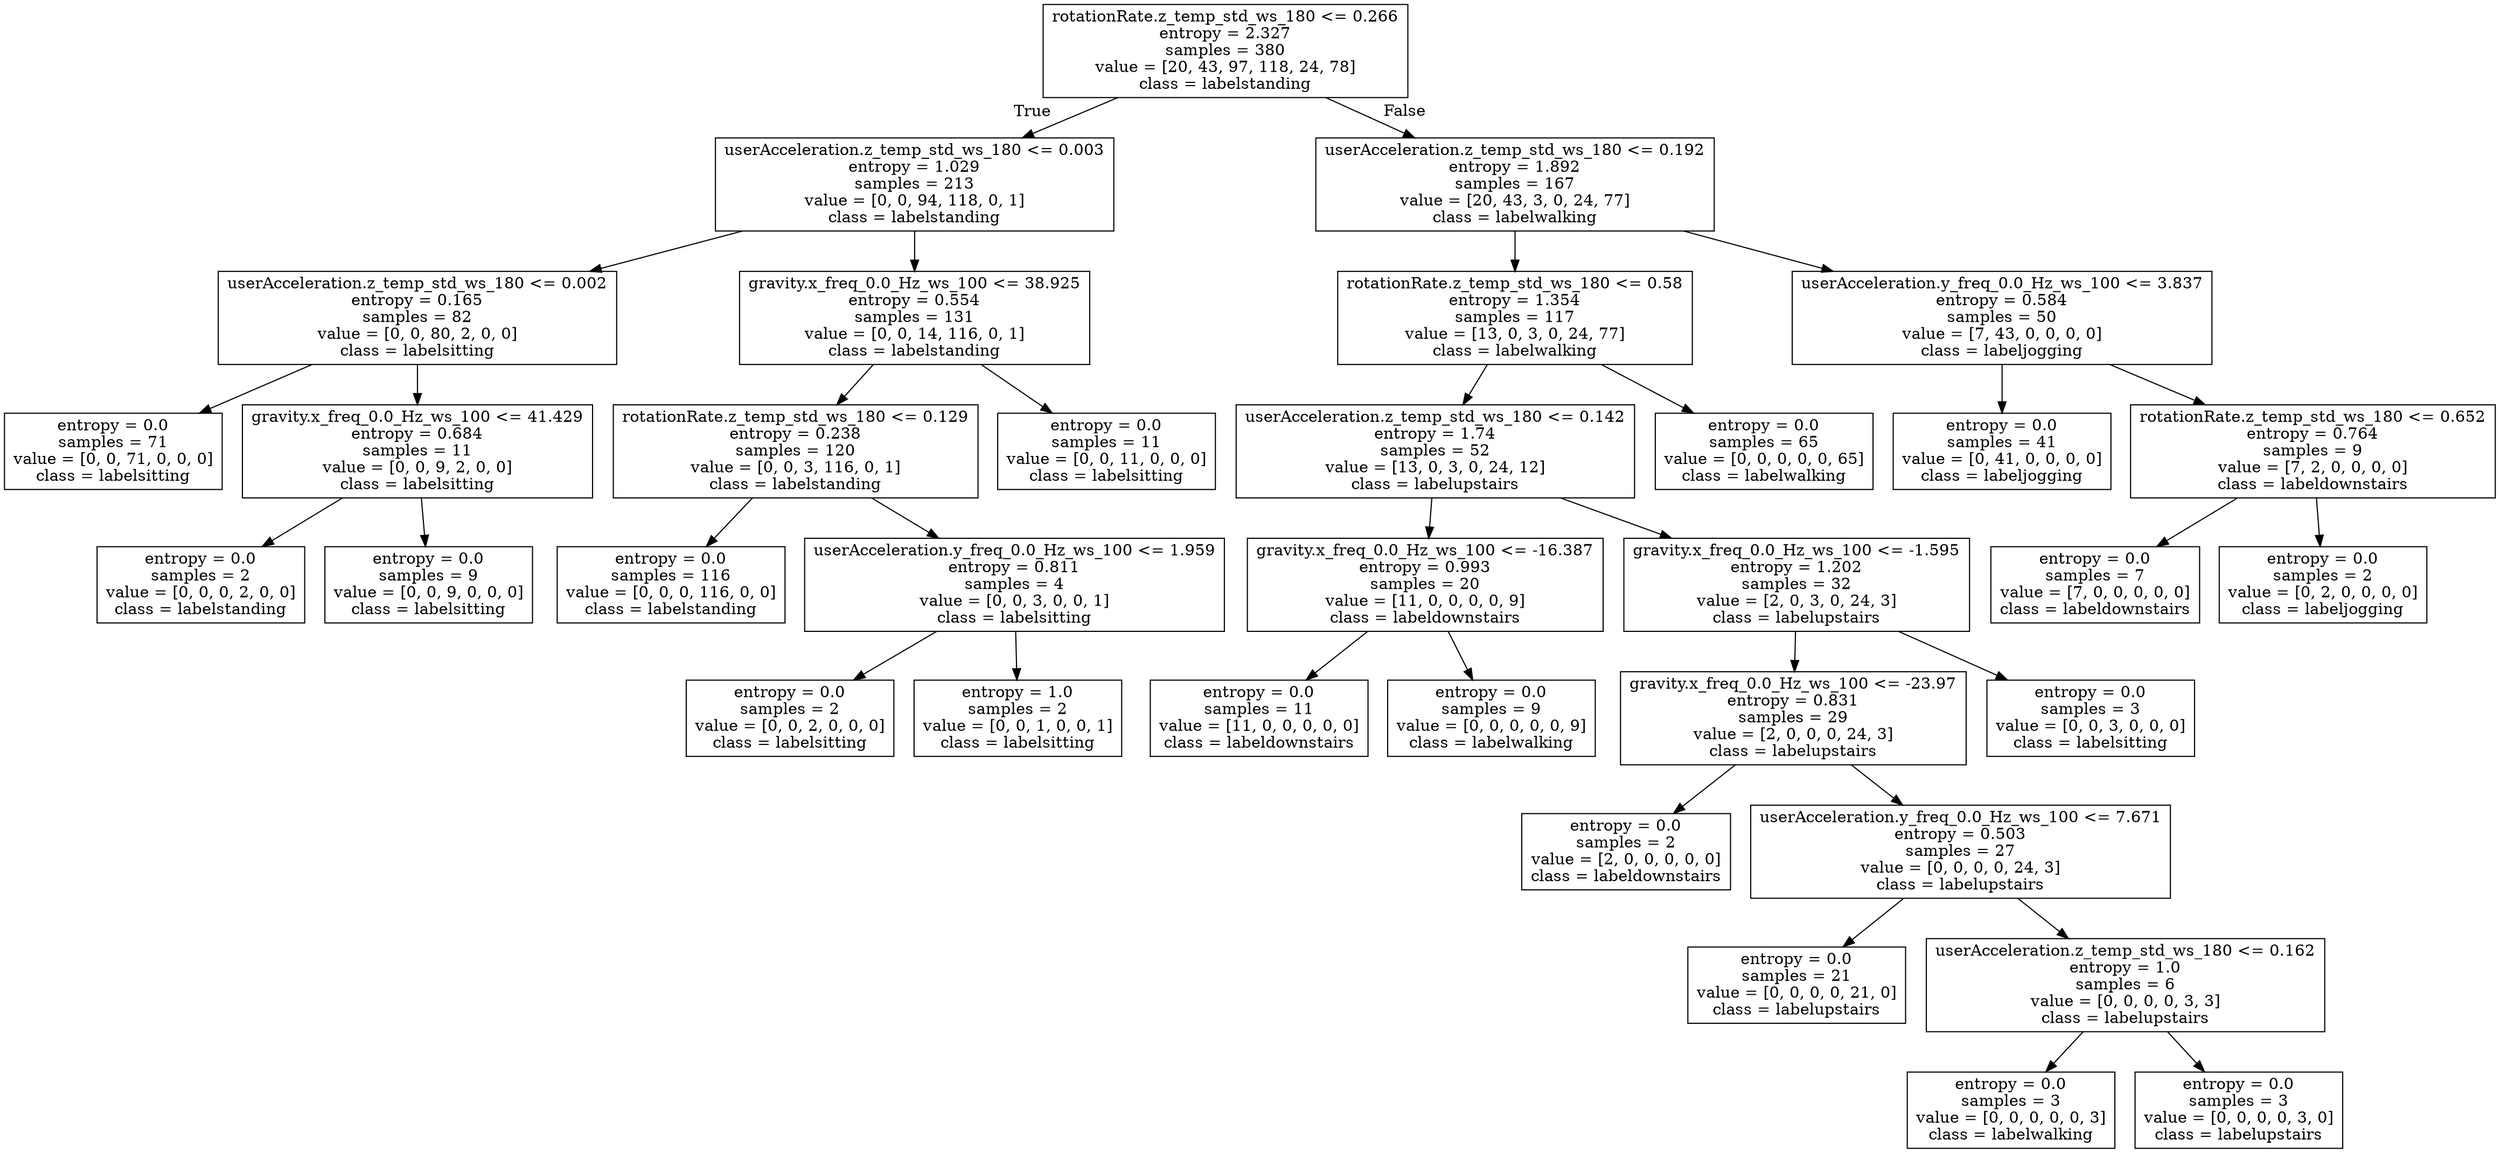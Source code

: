 digraph Tree {
node [shape=box] ;
0 [label="rotationRate.z_temp_std_ws_180 <= 0.266\nentropy = 2.327\nsamples = 380\nvalue = [20, 43, 97, 118, 24, 78]\nclass = labelstanding"] ;
1 [label="userAcceleration.z_temp_std_ws_180 <= 0.003\nentropy = 1.029\nsamples = 213\nvalue = [0, 0, 94, 118, 0, 1]\nclass = labelstanding"] ;
0 -> 1 [labeldistance=2.5, labelangle=45, headlabel="True"] ;
2 [label="userAcceleration.z_temp_std_ws_180 <= 0.002\nentropy = 0.165\nsamples = 82\nvalue = [0, 0, 80, 2, 0, 0]\nclass = labelsitting"] ;
1 -> 2 ;
3 [label="entropy = 0.0\nsamples = 71\nvalue = [0, 0, 71, 0, 0, 0]\nclass = labelsitting"] ;
2 -> 3 ;
4 [label="gravity.x_freq_0.0_Hz_ws_100 <= 41.429\nentropy = 0.684\nsamples = 11\nvalue = [0, 0, 9, 2, 0, 0]\nclass = labelsitting"] ;
2 -> 4 ;
5 [label="entropy = 0.0\nsamples = 2\nvalue = [0, 0, 0, 2, 0, 0]\nclass = labelstanding"] ;
4 -> 5 ;
6 [label="entropy = 0.0\nsamples = 9\nvalue = [0, 0, 9, 0, 0, 0]\nclass = labelsitting"] ;
4 -> 6 ;
7 [label="gravity.x_freq_0.0_Hz_ws_100 <= 38.925\nentropy = 0.554\nsamples = 131\nvalue = [0, 0, 14, 116, 0, 1]\nclass = labelstanding"] ;
1 -> 7 ;
8 [label="rotationRate.z_temp_std_ws_180 <= 0.129\nentropy = 0.238\nsamples = 120\nvalue = [0, 0, 3, 116, 0, 1]\nclass = labelstanding"] ;
7 -> 8 ;
9 [label="entropy = 0.0\nsamples = 116\nvalue = [0, 0, 0, 116, 0, 0]\nclass = labelstanding"] ;
8 -> 9 ;
10 [label="userAcceleration.y_freq_0.0_Hz_ws_100 <= 1.959\nentropy = 0.811\nsamples = 4\nvalue = [0, 0, 3, 0, 0, 1]\nclass = labelsitting"] ;
8 -> 10 ;
11 [label="entropy = 0.0\nsamples = 2\nvalue = [0, 0, 2, 0, 0, 0]\nclass = labelsitting"] ;
10 -> 11 ;
12 [label="entropy = 1.0\nsamples = 2\nvalue = [0, 0, 1, 0, 0, 1]\nclass = labelsitting"] ;
10 -> 12 ;
13 [label="entropy = 0.0\nsamples = 11\nvalue = [0, 0, 11, 0, 0, 0]\nclass = labelsitting"] ;
7 -> 13 ;
14 [label="userAcceleration.z_temp_std_ws_180 <= 0.192\nentropy = 1.892\nsamples = 167\nvalue = [20, 43, 3, 0, 24, 77]\nclass = labelwalking"] ;
0 -> 14 [labeldistance=2.5, labelangle=-45, headlabel="False"] ;
15 [label="rotationRate.z_temp_std_ws_180 <= 0.58\nentropy = 1.354\nsamples = 117\nvalue = [13, 0, 3, 0, 24, 77]\nclass = labelwalking"] ;
14 -> 15 ;
16 [label="userAcceleration.z_temp_std_ws_180 <= 0.142\nentropy = 1.74\nsamples = 52\nvalue = [13, 0, 3, 0, 24, 12]\nclass = labelupstairs"] ;
15 -> 16 ;
17 [label="gravity.x_freq_0.0_Hz_ws_100 <= -16.387\nentropy = 0.993\nsamples = 20\nvalue = [11, 0, 0, 0, 0, 9]\nclass = labeldownstairs"] ;
16 -> 17 ;
18 [label="entropy = 0.0\nsamples = 11\nvalue = [11, 0, 0, 0, 0, 0]\nclass = labeldownstairs"] ;
17 -> 18 ;
19 [label="entropy = 0.0\nsamples = 9\nvalue = [0, 0, 0, 0, 0, 9]\nclass = labelwalking"] ;
17 -> 19 ;
20 [label="gravity.x_freq_0.0_Hz_ws_100 <= -1.595\nentropy = 1.202\nsamples = 32\nvalue = [2, 0, 3, 0, 24, 3]\nclass = labelupstairs"] ;
16 -> 20 ;
21 [label="gravity.x_freq_0.0_Hz_ws_100 <= -23.97\nentropy = 0.831\nsamples = 29\nvalue = [2, 0, 0, 0, 24, 3]\nclass = labelupstairs"] ;
20 -> 21 ;
22 [label="entropy = 0.0\nsamples = 2\nvalue = [2, 0, 0, 0, 0, 0]\nclass = labeldownstairs"] ;
21 -> 22 ;
23 [label="userAcceleration.y_freq_0.0_Hz_ws_100 <= 7.671\nentropy = 0.503\nsamples = 27\nvalue = [0, 0, 0, 0, 24, 3]\nclass = labelupstairs"] ;
21 -> 23 ;
24 [label="entropy = 0.0\nsamples = 21\nvalue = [0, 0, 0, 0, 21, 0]\nclass = labelupstairs"] ;
23 -> 24 ;
25 [label="userAcceleration.z_temp_std_ws_180 <= 0.162\nentropy = 1.0\nsamples = 6\nvalue = [0, 0, 0, 0, 3, 3]\nclass = labelupstairs"] ;
23 -> 25 ;
26 [label="entropy = 0.0\nsamples = 3\nvalue = [0, 0, 0, 0, 0, 3]\nclass = labelwalking"] ;
25 -> 26 ;
27 [label="entropy = 0.0\nsamples = 3\nvalue = [0, 0, 0, 0, 3, 0]\nclass = labelupstairs"] ;
25 -> 27 ;
28 [label="entropy = 0.0\nsamples = 3\nvalue = [0, 0, 3, 0, 0, 0]\nclass = labelsitting"] ;
20 -> 28 ;
29 [label="entropy = 0.0\nsamples = 65\nvalue = [0, 0, 0, 0, 0, 65]\nclass = labelwalking"] ;
15 -> 29 ;
30 [label="userAcceleration.y_freq_0.0_Hz_ws_100 <= 3.837\nentropy = 0.584\nsamples = 50\nvalue = [7, 43, 0, 0, 0, 0]\nclass = labeljogging"] ;
14 -> 30 ;
31 [label="entropy = 0.0\nsamples = 41\nvalue = [0, 41, 0, 0, 0, 0]\nclass = labeljogging"] ;
30 -> 31 ;
32 [label="rotationRate.z_temp_std_ws_180 <= 0.652\nentropy = 0.764\nsamples = 9\nvalue = [7, 2, 0, 0, 0, 0]\nclass = labeldownstairs"] ;
30 -> 32 ;
33 [label="entropy = 0.0\nsamples = 7\nvalue = [7, 0, 0, 0, 0, 0]\nclass = labeldownstairs"] ;
32 -> 33 ;
34 [label="entropy = 0.0\nsamples = 2\nvalue = [0, 2, 0, 0, 0, 0]\nclass = labeljogging"] ;
32 -> 34 ;
}
